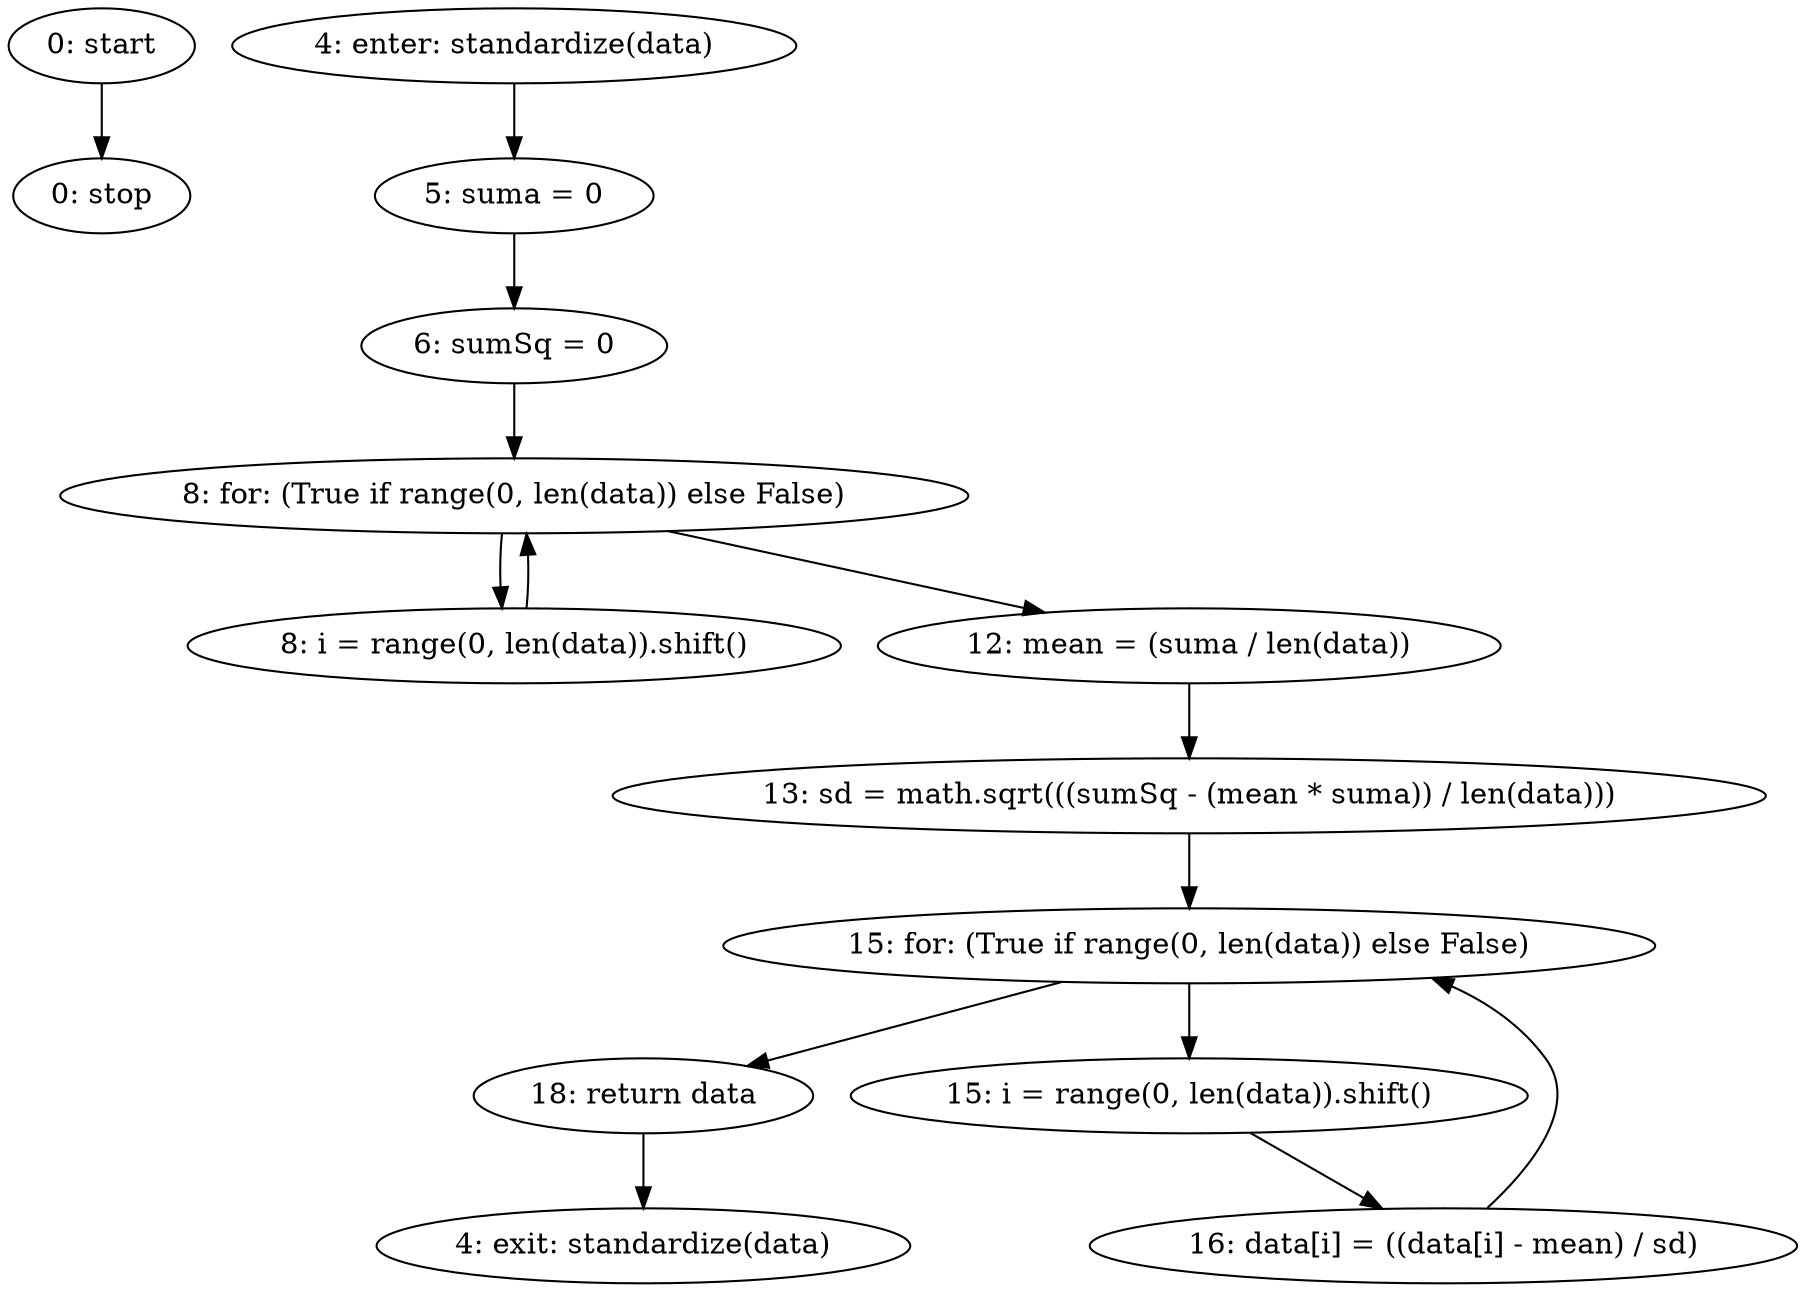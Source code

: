 strict digraph "" {
	node [label="\N"];
	0	[label="0: start"];
	13	[label="0: stop"];
	0 -> 13;
	1	[label="4: enter: standardize(data)"];
	3	[label="5: suma = 0"];
	1 -> 3;
	4	[label="6: sumSq = 0"];
	3 -> 4;
	2	[label="4: exit: standardize(data)"];
	12	[label="18: return data"];
	12 -> 2;
	5	[label="8: for: (True if range(0, len(data)) else False)"];
	4 -> 5;
	6	[label="8: i = range(0, len(data)).shift()"];
	5 -> 6;
	7	[label="12: mean = (suma / len(data))"];
	5 -> 7;
	6 -> 5;
	8	[label="13: sd = math.sqrt(((sumSq - (mean * suma)) / len(data)))"];
	7 -> 8;
	9	[label="15: for: (True if range(0, len(data)) else False)"];
	8 -> 9;
	9 -> 12;
	10	[label="15: i = range(0, len(data)).shift()"];
	9 -> 10;
	11	[label="16: data[i] = ((data[i] - mean) / sd)"];
	10 -> 11;
	11 -> 9;
}
